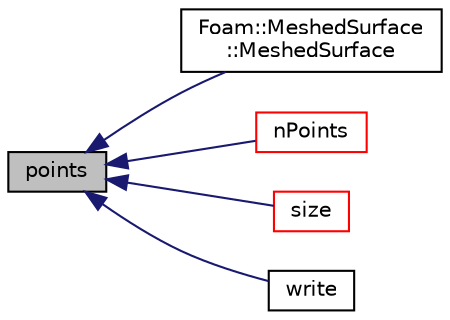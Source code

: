 digraph "points"
{
  bgcolor="transparent";
  edge [fontname="Helvetica",fontsize="10",labelfontname="Helvetica",labelfontsize="10"];
  node [fontname="Helvetica",fontsize="10",shape=record];
  rankdir="LR";
  Node1 [label="points",height=0.2,width=0.4,color="black", fillcolor="grey75", style="filled", fontcolor="black"];
  Node1 -> Node2 [dir="back",color="midnightblue",fontsize="10",style="solid",fontname="Helvetica"];
  Node2 [label="Foam::MeshedSurface\l::MeshedSurface",height=0.2,width=0.4,color="black",URL="$a01496.html#a2143a8295cbe939da33b14560f276356",tooltip="Construct from a surfMesh. "];
  Node1 -> Node3 [dir="back",color="midnightblue",fontsize="10",style="solid",fontname="Helvetica"];
  Node3 [label="nPoints",height=0.2,width=0.4,color="red",URL="$a02579.html#a93e675cb029e8c25fa49b65c40a31cc5",tooltip="Return the number of raw points. "];
  Node1 -> Node4 [dir="back",color="midnightblue",fontsize="10",style="solid",fontname="Helvetica"];
  Node4 [label="size",height=0.2,width=0.4,color="red",URL="$a02579.html#aefe0792b5b0175e6022a92a906fdf053",tooltip="Return number of faces. "];
  Node1 -> Node5 [dir="back",color="midnightblue",fontsize="10",style="solid",fontname="Helvetica"];
  Node5 [label="write",height=0.2,width=0.4,color="black",URL="$a02579.html#a2cf877cb99cea4babe90c09bec072732",tooltip="Write to file. "];
}
